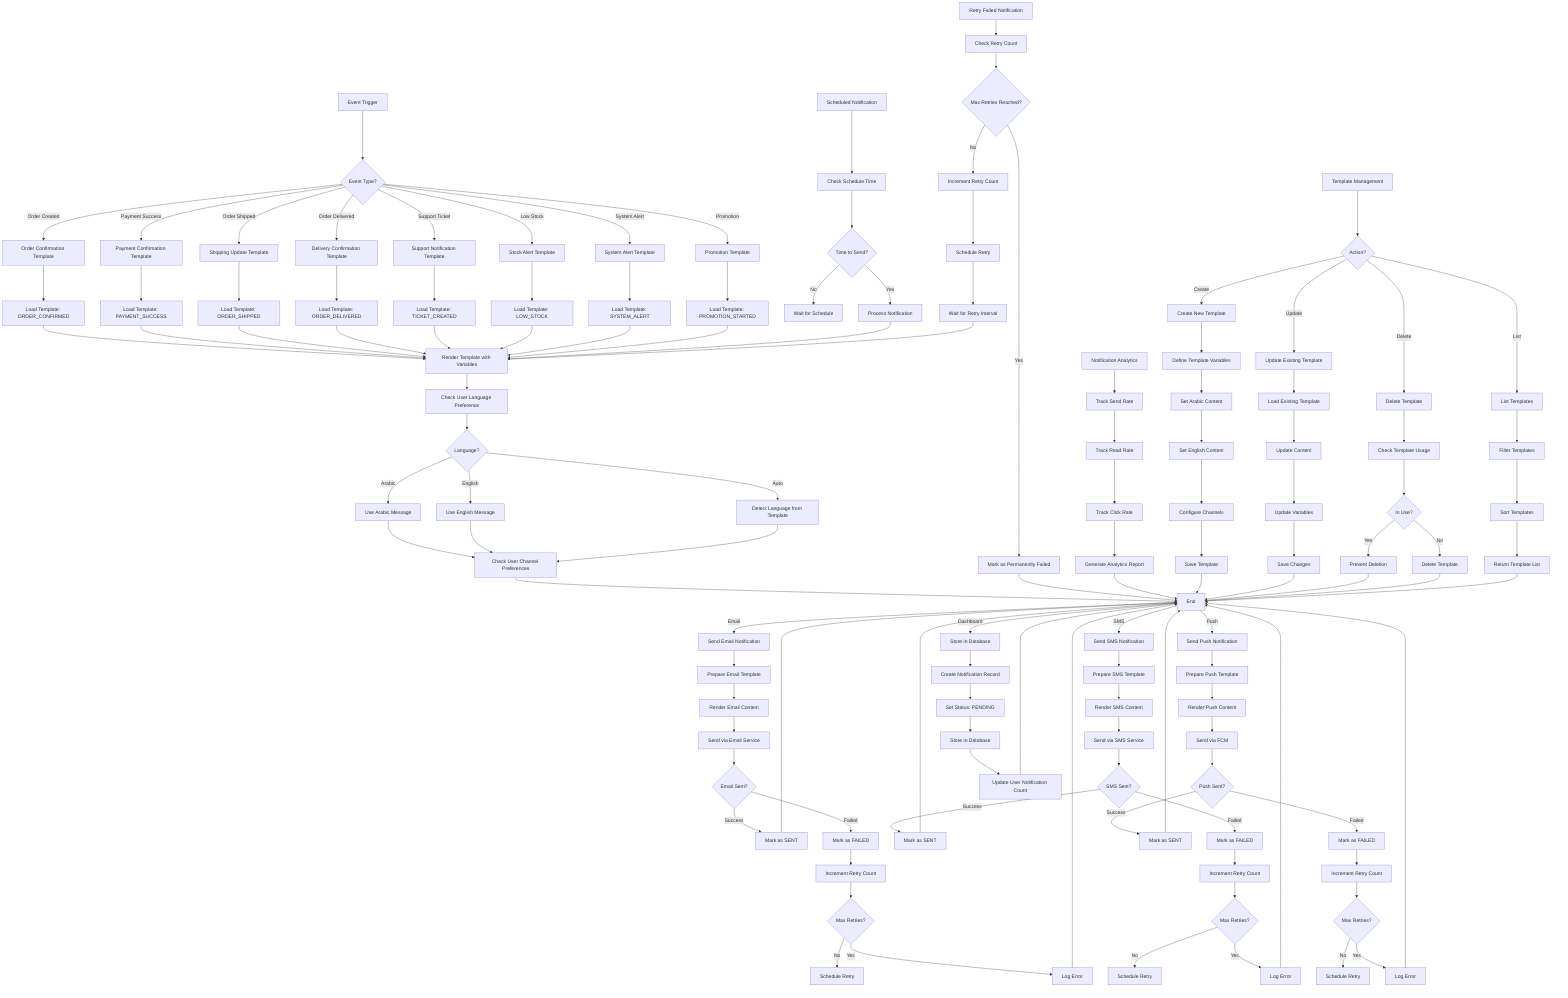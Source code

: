 %% Advanced Notification System Flow with Templates and Multi-language Support
%% View at https://mermaid.live
flowchart TD
  A[Event Trigger] --> B{Event Type?}
  B -->|Order Created| C[Order Confirmation Template]
  B -->|Payment Success| D[Payment Confirmation Template]
  B -->|Order Shipped| E[Shipping Update Template]
  B -->|Order Delivered| F[Delivery Confirmation Template]
  B -->|Support Ticket| G[Support Notification Template]
  B -->|Low Stock| H[Stock Alert Template]
  B -->|System Alert| I[System Alert Template]
  B -->|Promotion| J[Promotion Template]
  
  %% Template Processing
  C --> K[Load Template: ORDER_CONFIRMED]
  D --> L[Load Template: PAYMENT_SUCCESS]
  E --> M[Load Template: ORDER_SHIPPED]
  F --> N[Load Template: ORDER_DELIVERED]
  G --> O[Load Template: TICKET_CREATED]
  H --> P[Load Template: LOW_STOCK]
  I --> Q[Load Template: SYSTEM_ALERT]
  J --> R[Load Template: PROMOTION_STARTED]
  
  %% Template Rendering
  K --> S[Render Template with Variables]
  L --> S
  M --> S
  N --> S
  O --> S
  P --> S
  Q --> S
  R --> S
  
  %% Multi-language Support
  S --> T[Check User Language Preference]
  T --> U{Language?}
  U -->|Arabic| V[Use Arabic Message]
  U -->|English| W[Use English Message]
  U -->|Auto| X[Detect Language from Template]
  
  %% Channel Selection
  V --> Y[Check User Channel Preferences]
  W --> Y
  X --> Y
  
  Y --> Z{Channels Enabled?}
  Z -->|Email| AA[Send Email Notification]
  Z -->|SMS| BB[Send SMS Notification]
  Z -->|Push| CC[Send Push Notification]
  Z -->|Dashboard| DD[Store in Database]
  
  %% Email Flow
  AA --> AA1[Prepare Email Template]
  AA1 --> AA2[Render Email Content]
  AA2 --> AA3[Send via Email Service]
  AA3 --> AA4{Email Sent?}
  AA4 -->|Success| AA5[Mark as SENT]
  AA4 -->|Failed| AA6[Mark as FAILED]
  AA6 --> AA7[Increment Retry Count]
  AA7 --> AA8{Max Retries?}
  AA8 -->|No| AA9[Schedule Retry]
  AA8 -->|Yes| AA10[Log Error]
  
  %% SMS Flow
  BB --> BB1[Prepare SMS Template]
  BB1 --> BB2[Render SMS Content]
  BB2 --> BB3[Send via SMS Service]
  BB3 --> BB4{SMS Sent?}
  BB4 -->|Success| BB5[Mark as SENT]
  BB4 -->|Failed| BB6[Mark as FAILED]
  BB6 --> BB7[Increment Retry Count]
  BB7 --> BB8{Max Retries?}
  BB8 -->|No| BB9[Schedule Retry]
  BB8 -->|Yes| BB10[Log Error]
  
  %% Push Notification Flow
  CC --> CC1[Prepare Push Template]
  CC1 --> CC2[Render Push Content]
  CC2 --> CC3[Send via FCM]
  CC3 --> CC4{Push Sent?}
  CC4 -->|Success| CC5[Mark as SENT]
  CC4 -->|Failed| CC6[Mark as FAILED]
  CC6 --> CC7[Increment Retry Count]
  CC7 --> CC8{Max Retries?}
  CC8 -->|No| CC9[Schedule Retry]
  CC8 -->|Yes| CC10[Log Error]
  
  %% Dashboard Notification Flow
  DD --> DD1[Create Notification Record]
  DD1 --> DD2[Set Status: PENDING]
  DD2 --> DD3[Store in Database]
  DD3 --> DD4[Update User Notification Count]
  
  %% Scheduling System
  EE[Scheduled Notification] --> EE1[Check Schedule Time]
  EE1 --> EE2{Time to Send?}
  EE2 -->|No| EE3[Wait for Schedule]
  EE2 -->|Yes| EE4[Process Notification]
  EE4 --> S
  
  %% Retry System
  FF[Retry Failed Notification] --> FF1[Check Retry Count]
  FF1 --> FF2{Max Retries Reached?}
  FF2 -->|Yes| FF3[Mark as Permanently Failed]
  FF2 -->|No| FF4[Increment Retry Count]
  FF4 --> FF5[Schedule Retry]
  FF5 --> FF6[Wait for Retry Interval]
  FF6 --> S
  
  %% Analytics and Tracking
  GG[Notification Analytics] --> GG1[Track Send Rate]
  GG1 --> GG2[Track Read Rate]
  GG2 --> GG3[Track Click Rate]
  GG3 --> GG4[Generate Analytics Report]
  
  %% Template Management
  HH[Template Management] --> HH1{Action?}
  HH1 -->|Create| HH2[Create New Template]
  HH1 -->|Update| HH3[Update Existing Template]
  HH1 -->|Delete| HH4[Delete Template]
  HH1 -->|List| HH5[List Templates]
  
  %% Template Creation
  HH2 --> HH2A[Define Template Variables]
  HH2A --> HH2B[Set Arabic Content]
  HH2B --> HH2C[Set English Content]
  HH2C --> HH2D[Configure Channels]
  HH2D --> HH2E[Save Template]
  
  %% Template Update
  HH3 --> HH3A[Load Existing Template]
  HH3A --> HH3B[Update Content]
  HH3B --> HH3C[Update Variables]
  HH3C --> HH3D[Save Changes]
  
  %% Template Deletion
  HH4 --> HH4A[Check Template Usage]
  HH4A --> HH4B{In Use?}
  HH4B -->|Yes| HH4C[Prevent Deletion]
  HH4B -->|No| HH4D[Delete Template]
  
  %% Template Listing
  HH5 --> HH5A[Filter Templates]
  HH5A --> HH5B[Sort Templates]
  HH5B --> HH5C[Return Template List]
  
  %% End points
  AA5 --> Z[End]
  BB5 --> Z
  CC5 --> Z
  DD4 --> Z
  AA10 --> Z
  BB10 --> Z
  CC10 --> Z
  FF3 --> Z
  GG4 --> Z
  HH2E --> Z
  HH3D --> Z
  HH4C --> Z
  HH4D --> Z
  HH5C --> Z